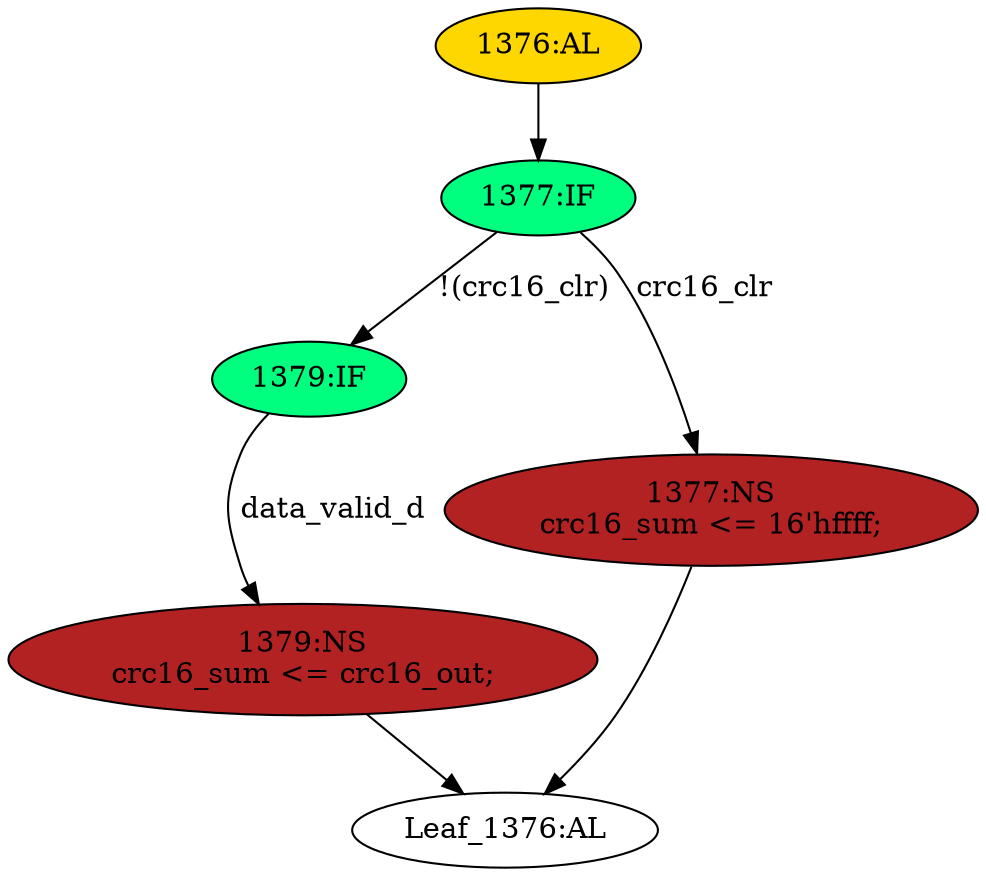 strict digraph "" {
	node [label="\N"];
	"1377:IF"	 [ast="<pyverilog.vparser.ast.IfStatement object at 0x7f0647ddc150>",
		fillcolor=springgreen,
		label="1377:IF",
		statements="[]",
		style=filled,
		typ=IfStatement];
	"1379:IF"	 [ast="<pyverilog.vparser.ast.IfStatement object at 0x7f0647ddc190>",
		fillcolor=springgreen,
		label="1379:IF",
		statements="[]",
		style=filled,
		typ=IfStatement];
	"1377:IF" -> "1379:IF"	 [cond="['crc16_clr']",
		label="!(crc16_clr)",
		lineno=1377];
	"1377:NS"	 [ast="<pyverilog.vparser.ast.NonblockingSubstitution object at 0x7f0647ddc390>",
		fillcolor=firebrick,
		label="1377:NS
crc16_sum <= 16'hffff;",
		statements="[<pyverilog.vparser.ast.NonblockingSubstitution object at 0x7f0647ddc390>]",
		style=filled,
		typ=NonblockingSubstitution];
	"1377:IF" -> "1377:NS"	 [cond="['crc16_clr']",
		label=crc16_clr,
		lineno=1377];
	"1379:NS"	 [ast="<pyverilog.vparser.ast.NonblockingSubstitution object at 0x7f0647ddc1d0>",
		fillcolor=firebrick,
		label="1379:NS
crc16_sum <= crc16_out;",
		statements="[<pyverilog.vparser.ast.NonblockingSubstitution object at 0x7f0647ddc1d0>]",
		style=filled,
		typ=NonblockingSubstitution];
	"1379:IF" -> "1379:NS"	 [cond="['data_valid_d']",
		label=data_valid_d,
		lineno=1379];
	"Leaf_1376:AL"	 [def_var="['crc16_sum']",
		label="Leaf_1376:AL"];
	"1377:NS" -> "Leaf_1376:AL"	 [cond="[]",
		lineno=None];
	"1376:AL"	 [ast="<pyverilog.vparser.ast.Always object at 0x7f0647ddc550>",
		clk_sens=True,
		fillcolor=gold,
		label="1376:AL",
		sens="['clk']",
		statements="[]",
		style=filled,
		typ=Always,
		use_var="['data_valid_d', 'crc16_out', 'crc16_clr']"];
	"1376:AL" -> "1377:IF"	 [cond="[]",
		lineno=None];
	"1379:NS" -> "Leaf_1376:AL"	 [cond="[]",
		lineno=None];
}
